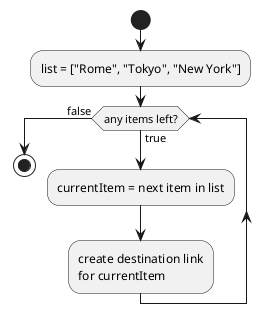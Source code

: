 @startuml for_each

start

:list = ["Rome", "Tokyo", "New York"];

while (any items left?) is (true)
    :currentItem = next item in list;
    :create destination link\nfor currentItem;
endwhile (false)

->false;

stop

@enduml